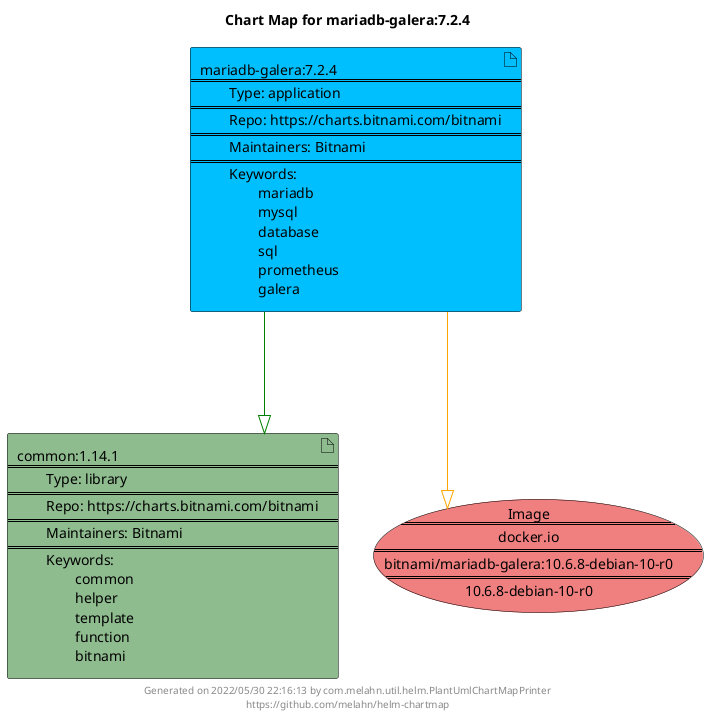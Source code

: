 @startuml
skinparam linetype ortho
skinparam backgroundColor white
skinparam usecaseBorderColor black
skinparam usecaseArrowColor LightSlateGray
skinparam artifactBorderColor black
skinparam artifactArrowColor LightSlateGray

title Chart Map for mariadb-galera:7.2.4

'There are 2 referenced Helm Charts
artifact "mariadb-galera:7.2.4\n====\n\tType: application\n====\n\tRepo: https://charts.bitnami.com/bitnami\n====\n\tMaintainers: Bitnami\n====\n\tKeywords: \n\t\tmariadb\n\t\tmysql\n\t\tdatabase\n\t\tsql\n\t\tprometheus\n\t\tgalera" as mariadb_galera_7_2_4 #DeepSkyBlue
artifact "common:1.14.1\n====\n\tType: library\n====\n\tRepo: https://charts.bitnami.com/bitnami\n====\n\tMaintainers: Bitnami\n====\n\tKeywords: \n\t\tcommon\n\t\thelper\n\t\ttemplate\n\t\tfunction\n\t\tbitnami" as common_1_14_1 #DarkSeaGreen

'There is one referenced Docker Image
usecase "Image\n====\ndocker.io\n====\nbitnami/mariadb-galera:10.6.8-debian-10-r0\n====\n10.6.8-debian-10-r0" as docker_io_bitnami_mariadb_galera_10_6_8_debian_10_r0 #LightCoral

'Chart Dependencies
mariadb_galera_7_2_4--[#green]-|>common_1_14_1
mariadb_galera_7_2_4--[#orange]-|>docker_io_bitnami_mariadb_galera_10_6_8_debian_10_r0

center footer Generated on 2022/05/30 22:16:13 by com.melahn.util.helm.PlantUmlChartMapPrinter\nhttps://github.com/melahn/helm-chartmap
@enduml
